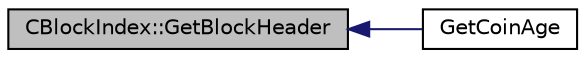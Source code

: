digraph "CBlockIndex::GetBlockHeader"
{
  edge [fontname="Helvetica",fontsize="10",labelfontname="Helvetica",labelfontsize="10"];
  node [fontname="Helvetica",fontsize="10",shape=record];
  rankdir="LR";
  Node84 [label="CBlockIndex::GetBlockHeader",height=0.2,width=0.4,color="black", fillcolor="grey75", style="filled", fontcolor="black"];
  Node84 -> Node85 [dir="back",color="midnightblue",fontsize="10",style="solid",fontname="Helvetica"];
  Node85 [label="GetCoinAge",height=0.2,width=0.4,color="black", fillcolor="white", style="filled",URL="$main_8h.html#a21bc4b48fd02104afe1a40b20c1cb6a3"];
}
